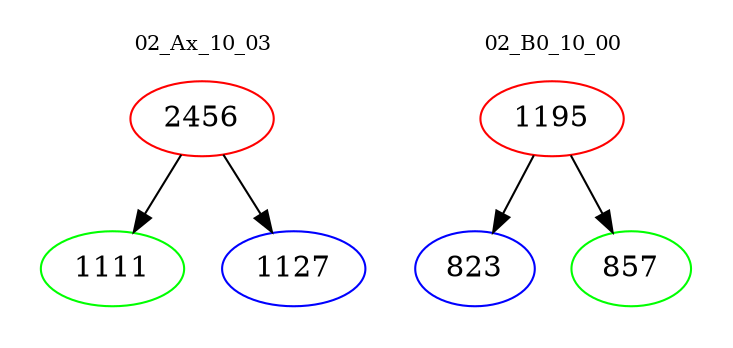 digraph{
subgraph cluster_0 {
color = white
label = "02_Ax_10_03";
fontsize=10;
T0_2456 [label="2456", color="red"]
T0_2456 -> T0_1111 [color="black"]
T0_1111 [label="1111", color="green"]
T0_2456 -> T0_1127 [color="black"]
T0_1127 [label="1127", color="blue"]
}
subgraph cluster_1 {
color = white
label = "02_B0_10_00";
fontsize=10;
T1_1195 [label="1195", color="red"]
T1_1195 -> T1_823 [color="black"]
T1_823 [label="823", color="blue"]
T1_1195 -> T1_857 [color="black"]
T1_857 [label="857", color="green"]
}
}
